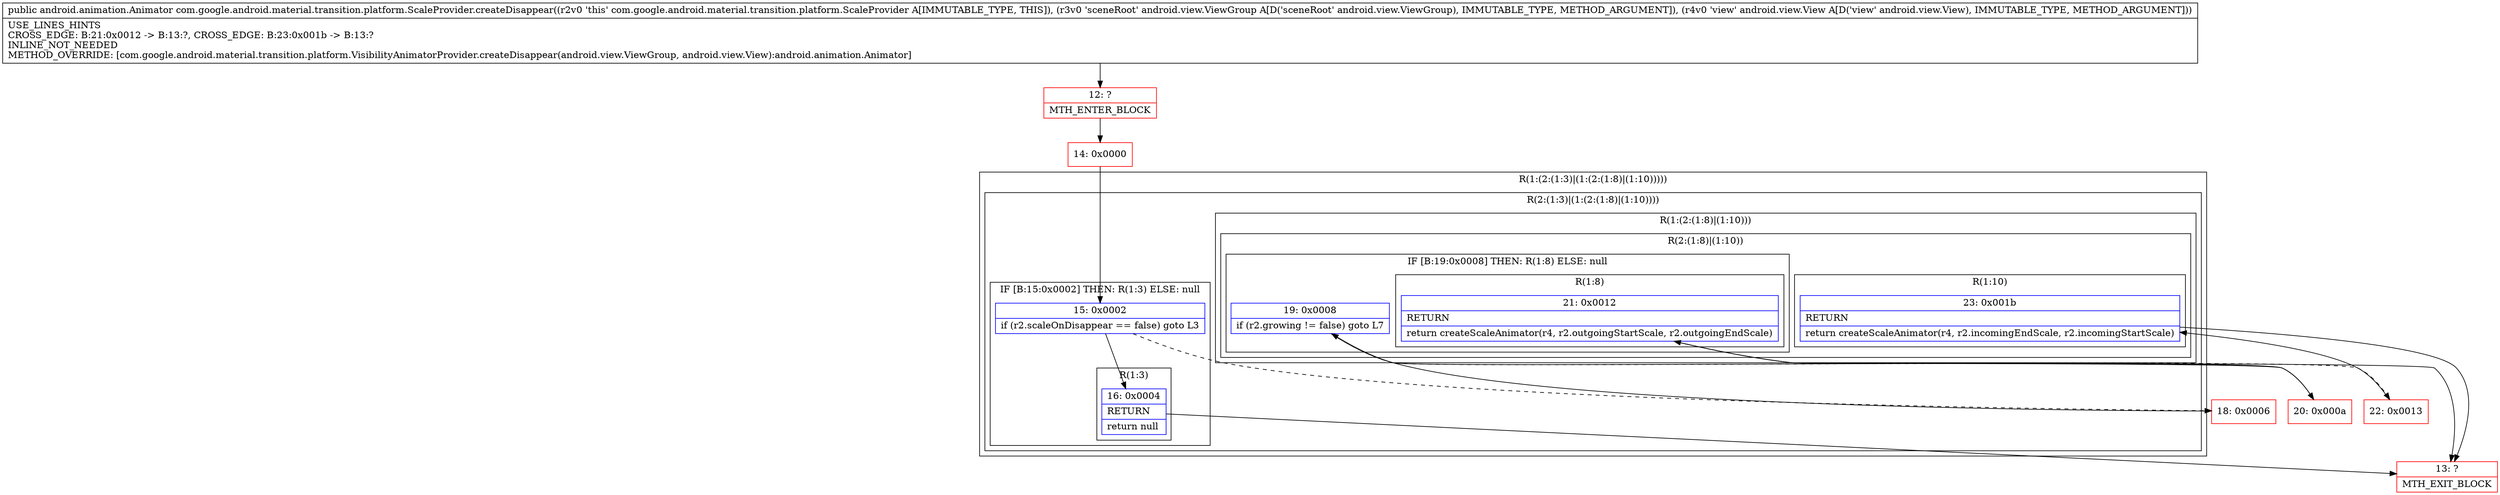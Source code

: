 digraph "CFG forcom.google.android.material.transition.platform.ScaleProvider.createDisappear(Landroid\/view\/ViewGroup;Landroid\/view\/View;)Landroid\/animation\/Animator;" {
subgraph cluster_Region_2012775707 {
label = "R(1:(2:(1:3)|(1:(2:(1:8)|(1:10)))))";
node [shape=record,color=blue];
subgraph cluster_Region_135292283 {
label = "R(2:(1:3)|(1:(2:(1:8)|(1:10))))";
node [shape=record,color=blue];
subgraph cluster_IfRegion_2094242945 {
label = "IF [B:15:0x0002] THEN: R(1:3) ELSE: null";
node [shape=record,color=blue];
Node_15 [shape=record,label="{15\:\ 0x0002|if (r2.scaleOnDisappear == false) goto L3\l}"];
subgraph cluster_Region_433685379 {
label = "R(1:3)";
node [shape=record,color=blue];
Node_16 [shape=record,label="{16\:\ 0x0004|RETURN\l|return null\l}"];
}
}
subgraph cluster_Region_708451838 {
label = "R(1:(2:(1:8)|(1:10)))";
node [shape=record,color=blue];
subgraph cluster_Region_562728575 {
label = "R(2:(1:8)|(1:10))";
node [shape=record,color=blue];
subgraph cluster_IfRegion_1105013083 {
label = "IF [B:19:0x0008] THEN: R(1:8) ELSE: null";
node [shape=record,color=blue];
Node_19 [shape=record,label="{19\:\ 0x0008|if (r2.growing != false) goto L7\l}"];
subgraph cluster_Region_340623224 {
label = "R(1:8)";
node [shape=record,color=blue];
Node_21 [shape=record,label="{21\:\ 0x0012|RETURN\l|return createScaleAnimator(r4, r2.outgoingStartScale, r2.outgoingEndScale)\l}"];
}
}
subgraph cluster_Region_1860322786 {
label = "R(1:10)";
node [shape=record,color=blue];
Node_23 [shape=record,label="{23\:\ 0x001b|RETURN\l|return createScaleAnimator(r4, r2.incomingEndScale, r2.incomingStartScale)\l}"];
}
}
}
}
}
Node_12 [shape=record,color=red,label="{12\:\ ?|MTH_ENTER_BLOCK\l}"];
Node_14 [shape=record,color=red,label="{14\:\ 0x0000}"];
Node_13 [shape=record,color=red,label="{13\:\ ?|MTH_EXIT_BLOCK\l}"];
Node_18 [shape=record,color=red,label="{18\:\ 0x0006}"];
Node_20 [shape=record,color=red,label="{20\:\ 0x000a}"];
Node_22 [shape=record,color=red,label="{22\:\ 0x0013}"];
MethodNode[shape=record,label="{public android.animation.Animator com.google.android.material.transition.platform.ScaleProvider.createDisappear((r2v0 'this' com.google.android.material.transition.platform.ScaleProvider A[IMMUTABLE_TYPE, THIS]), (r3v0 'sceneRoot' android.view.ViewGroup A[D('sceneRoot' android.view.ViewGroup), IMMUTABLE_TYPE, METHOD_ARGUMENT]), (r4v0 'view' android.view.View A[D('view' android.view.View), IMMUTABLE_TYPE, METHOD_ARGUMENT]))  | USE_LINES_HINTS\lCROSS_EDGE: B:21:0x0012 \-\> B:13:?, CROSS_EDGE: B:23:0x001b \-\> B:13:?\lINLINE_NOT_NEEDED\lMETHOD_OVERRIDE: [com.google.android.material.transition.platform.VisibilityAnimatorProvider.createDisappear(android.view.ViewGroup, android.view.View):android.animation.Animator]\l}"];
MethodNode -> Node_12;Node_15 -> Node_16;
Node_15 -> Node_18[style=dashed];
Node_16 -> Node_13;
Node_19 -> Node_20;
Node_19 -> Node_22[style=dashed];
Node_21 -> Node_13;
Node_23 -> Node_13;
Node_12 -> Node_14;
Node_14 -> Node_15;
Node_18 -> Node_19;
Node_20 -> Node_21;
Node_22 -> Node_23;
}

